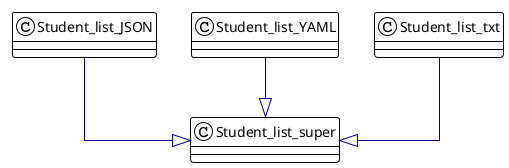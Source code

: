 @startuml

!theme plain
top to bottom direction
skinparam linetype ortho

class Student_list_JSON
class Student_list_YAML
class Student_list_super
class Student_list_txt

Student_list_JSON   -[#000082,plain]-^  Student_list_super 
Student_list_YAML   -[#000082,plain]-^  Student_list_super 
Student_list_txt    -[#000082,plain]-^  Student_list_super 
@enduml

